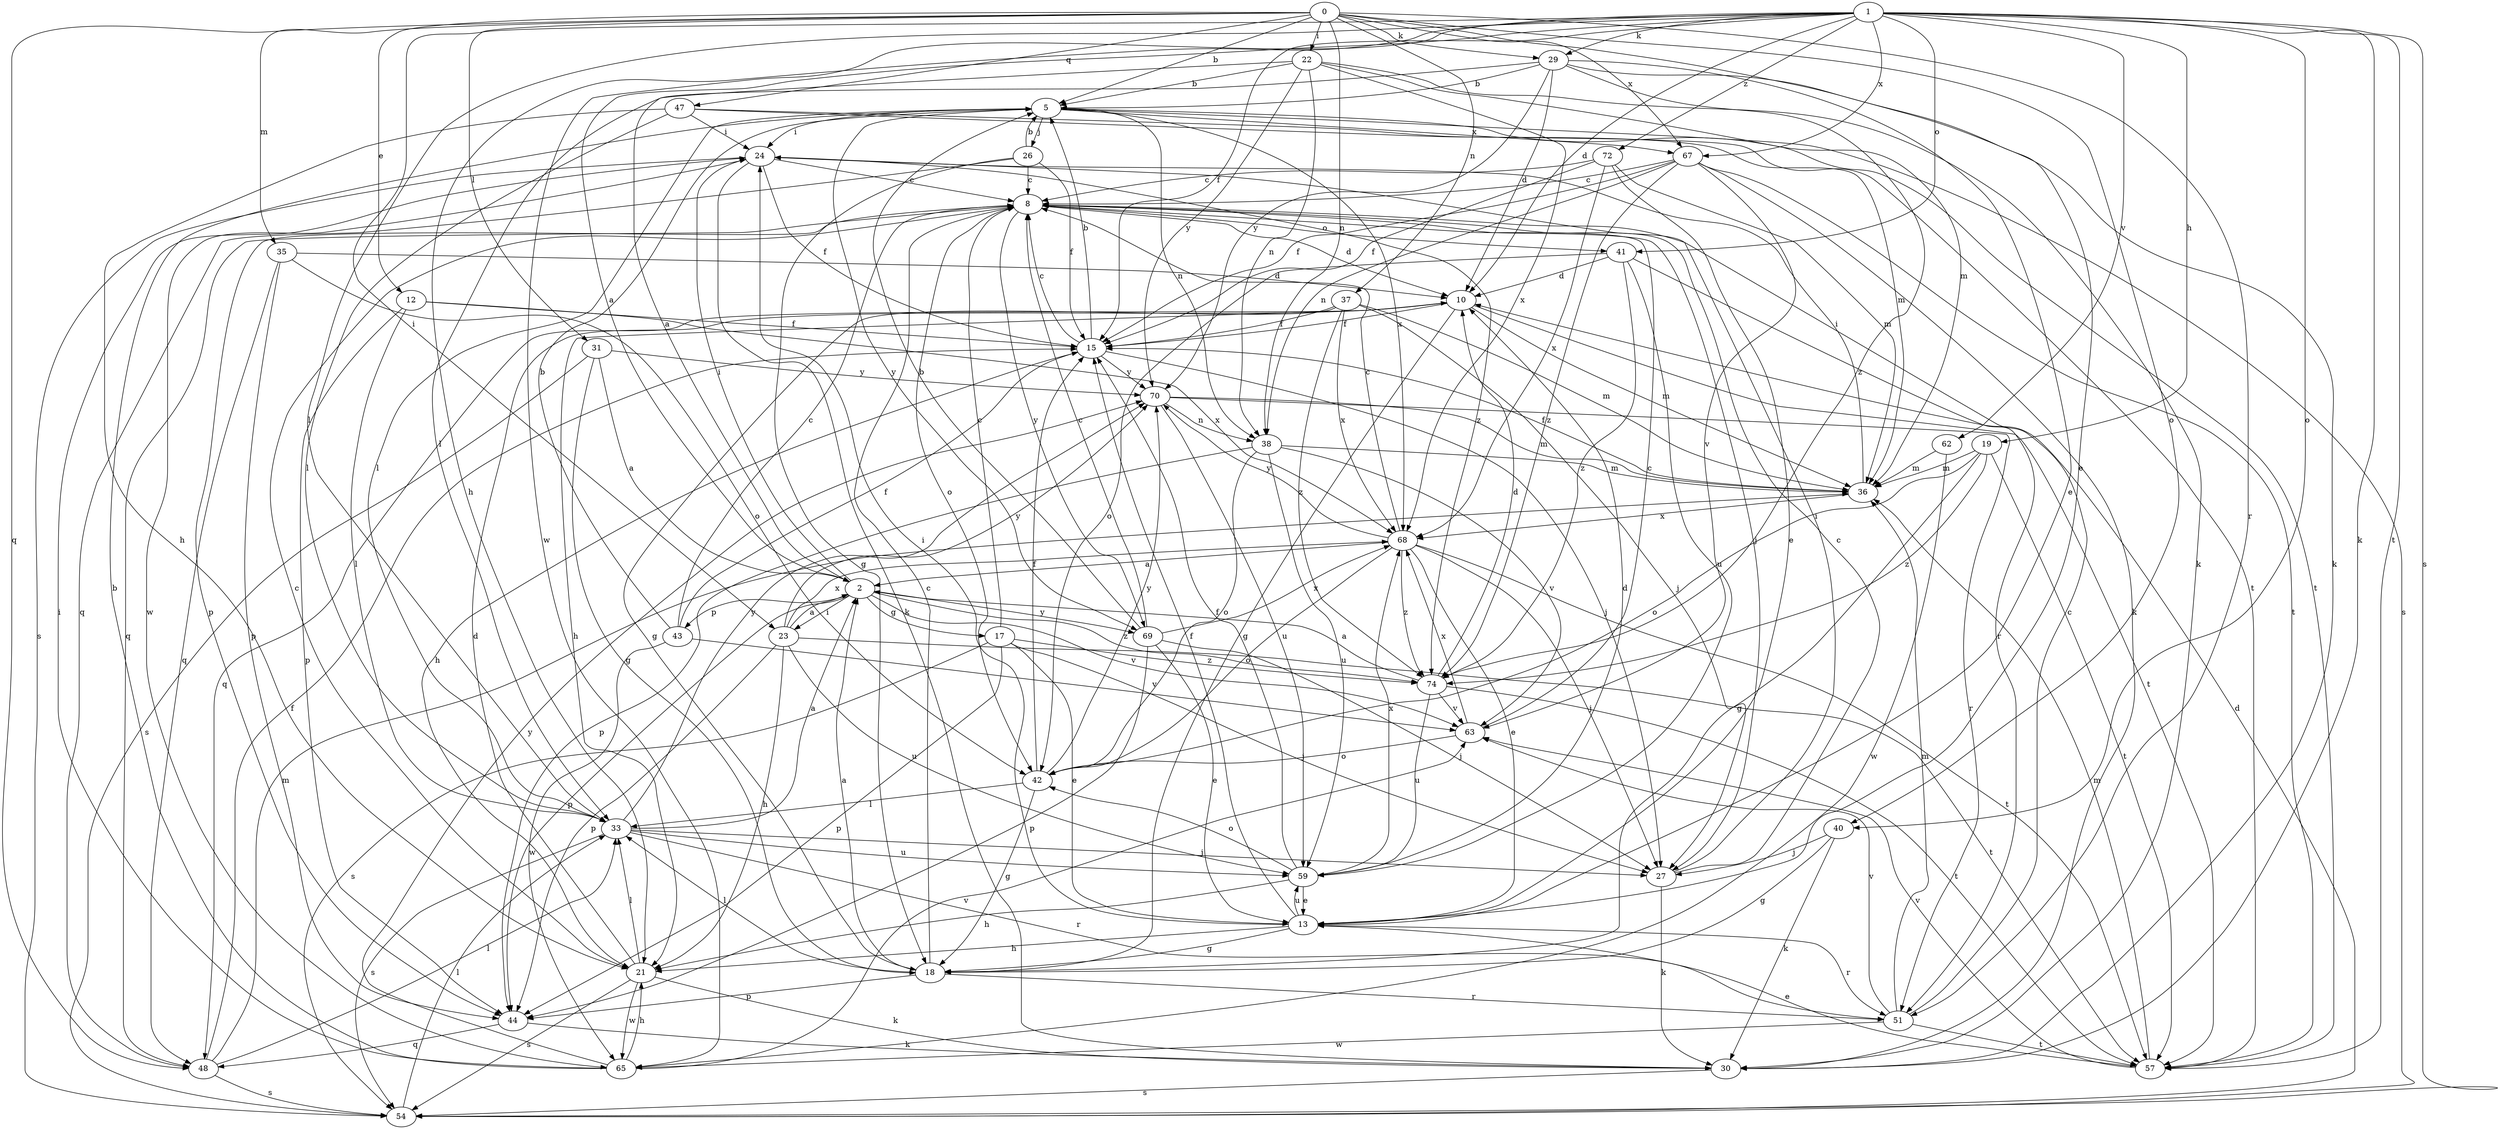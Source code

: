 strict digraph  {
0;
1;
2;
5;
8;
10;
12;
13;
15;
17;
18;
19;
21;
22;
23;
24;
26;
27;
29;
30;
31;
33;
35;
36;
37;
38;
40;
41;
42;
43;
44;
47;
48;
51;
54;
57;
59;
62;
63;
65;
67;
68;
69;
70;
72;
74;
0 -> 5  [label=b];
0 -> 12  [label=e];
0 -> 13  [label=e];
0 -> 22  [label=i];
0 -> 29  [label=k];
0 -> 31  [label=l];
0 -> 35  [label=m];
0 -> 37  [label=n];
0 -> 38  [label=n];
0 -> 40  [label=o];
0 -> 47  [label=q];
0 -> 48  [label=q];
0 -> 51  [label=r];
0 -> 67  [label=x];
1 -> 2  [label=a];
1 -> 10  [label=d];
1 -> 15  [label=f];
1 -> 19  [label=h];
1 -> 21  [label=h];
1 -> 23  [label=i];
1 -> 29  [label=k];
1 -> 30  [label=k];
1 -> 33  [label=l];
1 -> 40  [label=o];
1 -> 41  [label=o];
1 -> 54  [label=s];
1 -> 57  [label=t];
1 -> 62  [label=v];
1 -> 65  [label=w];
1 -> 67  [label=x];
1 -> 72  [label=z];
2 -> 17  [label=g];
2 -> 23  [label=i];
2 -> 24  [label=i];
2 -> 43  [label=p];
2 -> 44  [label=p];
2 -> 63  [label=v];
2 -> 69  [label=y];
2 -> 74  [label=z];
5 -> 24  [label=i];
5 -> 26  [label=j];
5 -> 33  [label=l];
5 -> 38  [label=n];
5 -> 54  [label=s];
5 -> 57  [label=t];
5 -> 67  [label=x];
5 -> 68  [label=x];
5 -> 69  [label=y];
8 -> 10  [label=d];
8 -> 27  [label=j];
8 -> 41  [label=o];
8 -> 42  [label=o];
8 -> 44  [label=p];
8 -> 48  [label=q];
8 -> 69  [label=y];
10 -> 15  [label=f];
10 -> 18  [label=g];
10 -> 21  [label=h];
10 -> 36  [label=m];
10 -> 48  [label=q];
10 -> 57  [label=t];
12 -> 15  [label=f];
12 -> 33  [label=l];
12 -> 44  [label=p];
12 -> 68  [label=x];
13 -> 15  [label=f];
13 -> 18  [label=g];
13 -> 21  [label=h];
13 -> 24  [label=i];
13 -> 51  [label=r];
13 -> 59  [label=u];
15 -> 5  [label=b];
15 -> 8  [label=c];
15 -> 21  [label=h];
15 -> 27  [label=j];
15 -> 70  [label=y];
17 -> 8  [label=c];
17 -> 13  [label=e];
17 -> 27  [label=j];
17 -> 44  [label=p];
17 -> 54  [label=s];
17 -> 74  [label=z];
18 -> 2  [label=a];
18 -> 8  [label=c];
18 -> 33  [label=l];
18 -> 44  [label=p];
18 -> 51  [label=r];
19 -> 18  [label=g];
19 -> 36  [label=m];
19 -> 42  [label=o];
19 -> 57  [label=t];
19 -> 74  [label=z];
21 -> 8  [label=c];
21 -> 10  [label=d];
21 -> 30  [label=k];
21 -> 33  [label=l];
21 -> 54  [label=s];
21 -> 65  [label=w];
22 -> 2  [label=a];
22 -> 5  [label=b];
22 -> 30  [label=k];
22 -> 36  [label=m];
22 -> 38  [label=n];
22 -> 68  [label=x];
22 -> 70  [label=y];
23 -> 2  [label=a];
23 -> 21  [label=h];
23 -> 44  [label=p];
23 -> 57  [label=t];
23 -> 59  [label=u];
23 -> 68  [label=x];
23 -> 70  [label=y];
24 -> 8  [label=c];
24 -> 15  [label=f];
24 -> 30  [label=k];
24 -> 54  [label=s];
24 -> 65  [label=w];
24 -> 74  [label=z];
26 -> 5  [label=b];
26 -> 8  [label=c];
26 -> 15  [label=f];
26 -> 18  [label=g];
26 -> 48  [label=q];
27 -> 8  [label=c];
27 -> 24  [label=i];
27 -> 30  [label=k];
29 -> 5  [label=b];
29 -> 10  [label=d];
29 -> 13  [label=e];
29 -> 30  [label=k];
29 -> 33  [label=l];
29 -> 70  [label=y];
29 -> 74  [label=z];
30 -> 54  [label=s];
31 -> 2  [label=a];
31 -> 18  [label=g];
31 -> 54  [label=s];
31 -> 70  [label=y];
33 -> 2  [label=a];
33 -> 27  [label=j];
33 -> 51  [label=r];
33 -> 54  [label=s];
33 -> 59  [label=u];
33 -> 70  [label=y];
35 -> 10  [label=d];
35 -> 42  [label=o];
35 -> 44  [label=p];
35 -> 48  [label=q];
36 -> 15  [label=f];
36 -> 24  [label=i];
36 -> 68  [label=x];
37 -> 15  [label=f];
37 -> 18  [label=g];
37 -> 27  [label=j];
37 -> 36  [label=m];
37 -> 68  [label=x];
37 -> 74  [label=z];
38 -> 36  [label=m];
38 -> 42  [label=o];
38 -> 44  [label=p];
38 -> 59  [label=u];
38 -> 63  [label=v];
40 -> 18  [label=g];
40 -> 27  [label=j];
40 -> 30  [label=k];
41 -> 10  [label=d];
41 -> 42  [label=o];
41 -> 51  [label=r];
41 -> 59  [label=u];
41 -> 74  [label=z];
42 -> 15  [label=f];
42 -> 18  [label=g];
42 -> 33  [label=l];
42 -> 70  [label=y];
43 -> 5  [label=b];
43 -> 8  [label=c];
43 -> 15  [label=f];
43 -> 63  [label=v];
43 -> 65  [label=w];
44 -> 30  [label=k];
44 -> 48  [label=q];
47 -> 21  [label=h];
47 -> 24  [label=i];
47 -> 33  [label=l];
47 -> 36  [label=m];
47 -> 57  [label=t];
48 -> 15  [label=f];
48 -> 33  [label=l];
48 -> 36  [label=m];
48 -> 54  [label=s];
51 -> 8  [label=c];
51 -> 36  [label=m];
51 -> 57  [label=t];
51 -> 63  [label=v];
51 -> 65  [label=w];
54 -> 10  [label=d];
54 -> 33  [label=l];
57 -> 13  [label=e];
57 -> 36  [label=m];
57 -> 63  [label=v];
59 -> 10  [label=d];
59 -> 13  [label=e];
59 -> 15  [label=f];
59 -> 21  [label=h];
59 -> 42  [label=o];
59 -> 68  [label=x];
62 -> 36  [label=m];
62 -> 65  [label=w];
63 -> 8  [label=c];
63 -> 42  [label=o];
63 -> 68  [label=x];
65 -> 5  [label=b];
65 -> 21  [label=h];
65 -> 24  [label=i];
65 -> 63  [label=v];
65 -> 70  [label=y];
67 -> 8  [label=c];
67 -> 15  [label=f];
67 -> 30  [label=k];
67 -> 38  [label=n];
67 -> 57  [label=t];
67 -> 63  [label=v];
67 -> 74  [label=z];
68 -> 2  [label=a];
68 -> 8  [label=c];
68 -> 13  [label=e];
68 -> 27  [label=j];
68 -> 42  [label=o];
68 -> 57  [label=t];
68 -> 70  [label=y];
68 -> 74  [label=z];
69 -> 5  [label=b];
69 -> 8  [label=c];
69 -> 13  [label=e];
69 -> 27  [label=j];
69 -> 44  [label=p];
69 -> 68  [label=x];
70 -> 36  [label=m];
70 -> 38  [label=n];
70 -> 51  [label=r];
70 -> 59  [label=u];
72 -> 8  [label=c];
72 -> 13  [label=e];
72 -> 15  [label=f];
72 -> 36  [label=m];
72 -> 68  [label=x];
74 -> 2  [label=a];
74 -> 10  [label=d];
74 -> 57  [label=t];
74 -> 59  [label=u];
74 -> 63  [label=v];
}

